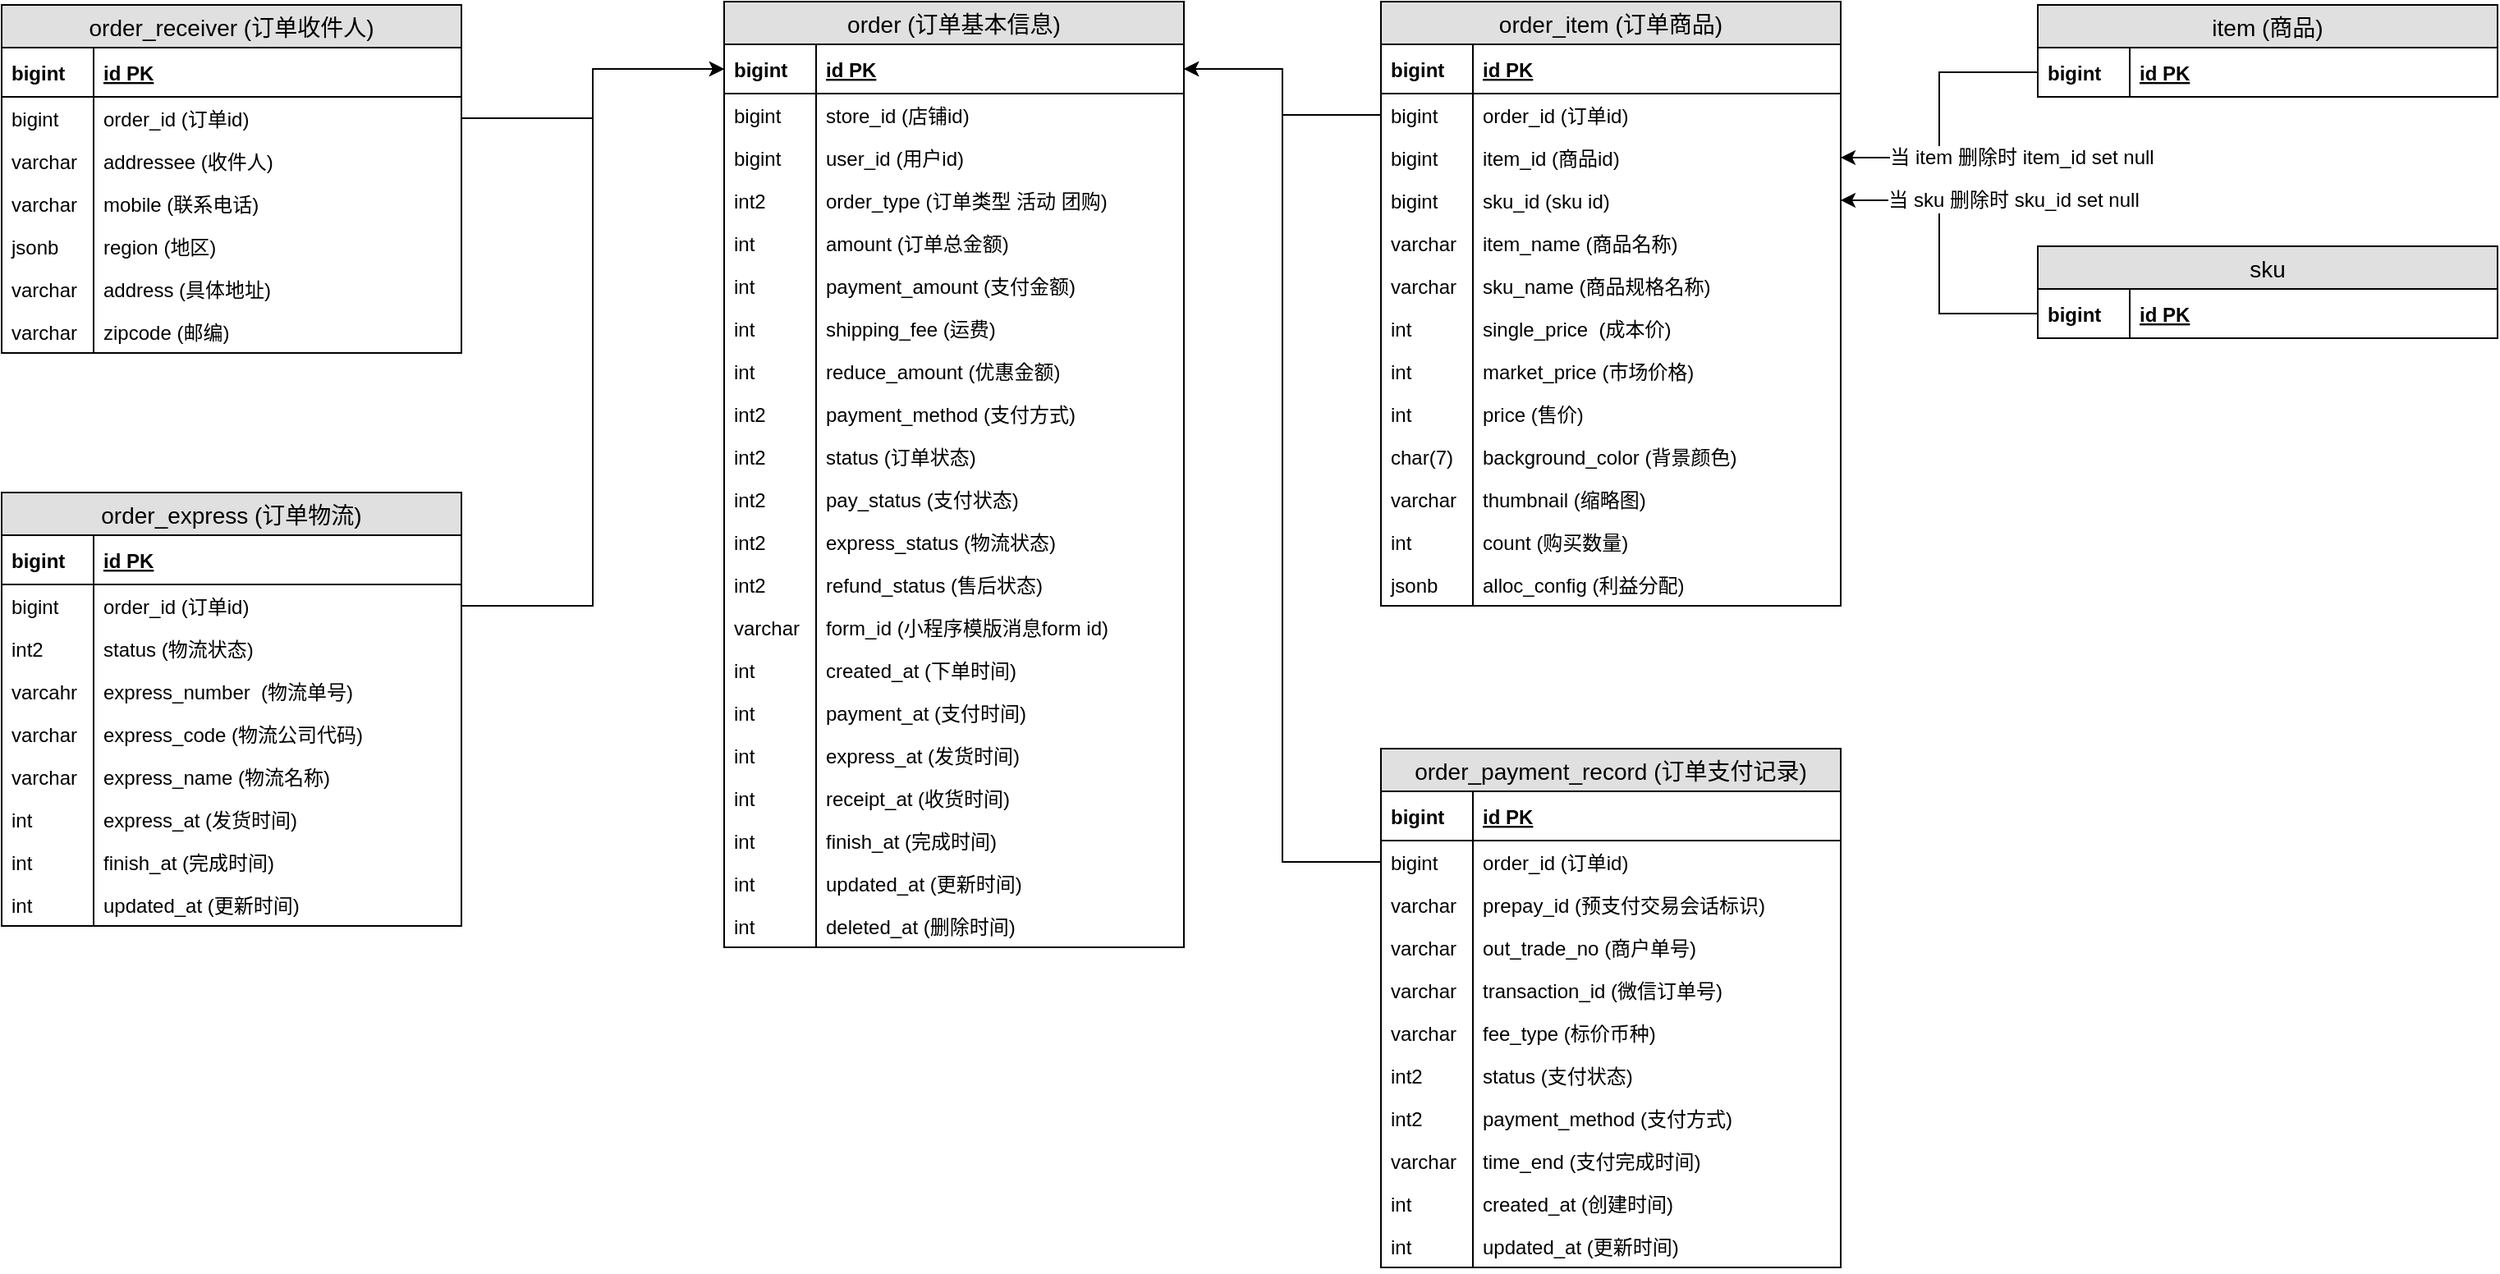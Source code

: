 <mxfile version="10.9.0" type="github"><diagram id="6Z4-kFz3CPuQrP3h0tBV" name="第 1 页"><mxGraphModel dx="2225" dy="747" grid="1" gridSize="10" guides="1" tooltips="1" connect="1" arrows="1" fold="1" page="1" pageScale="1" pageWidth="827" pageHeight="1169" math="0" shadow="0"><root><mxCell id="0"/><mxCell id="1" parent="0"/><mxCell id="w6Spw0afI-KrYOKZwxsW-1" value="order (订单基本信息)" style="swimlane;fontStyle=0;childLayout=stackLayout;horizontal=1;startSize=26;fillColor=#e0e0e0;horizontalStack=0;resizeParent=1;resizeParentMax=0;resizeLast=0;collapsible=1;marginBottom=0;swimlaneFillColor=#ffffff;align=center;fontSize=14;" vertex="1" parent="1"><mxGeometry x="280" y="80" width="280" height="576" as="geometry"/></mxCell><mxCell id="w6Spw0afI-KrYOKZwxsW-2" value="id PK" style="shape=partialRectangle;top=0;left=0;right=0;bottom=1;align=left;verticalAlign=middle;fillColor=none;spacingLeft=60;spacingRight=4;overflow=hidden;rotatable=0;points=[[0,0.5],[1,0.5]];portConstraint=eastwest;dropTarget=0;fontStyle=5;fontSize=12;" vertex="1" parent="w6Spw0afI-KrYOKZwxsW-1"><mxGeometry y="26" width="280" height="30" as="geometry"/></mxCell><mxCell id="w6Spw0afI-KrYOKZwxsW-3" value="bigint" style="shape=partialRectangle;fontStyle=1;top=0;left=0;bottom=0;fillColor=none;align=left;verticalAlign=middle;spacingLeft=4;spacingRight=4;overflow=hidden;rotatable=0;points=[];portConstraint=eastwest;part=1;fontSize=12;" vertex="1" connectable="0" parent="w6Spw0afI-KrYOKZwxsW-2"><mxGeometry width="56" height="30" as="geometry"/></mxCell><mxCell id="w6Spw0afI-KrYOKZwxsW-4" value="store_id (店铺id)" style="shape=partialRectangle;top=0;left=0;right=0;bottom=0;align=left;verticalAlign=top;fillColor=none;spacingLeft=60;spacingRight=4;overflow=hidden;rotatable=0;points=[[0,0.5],[1,0.5]];portConstraint=eastwest;dropTarget=0;fontSize=12;" vertex="1" parent="w6Spw0afI-KrYOKZwxsW-1"><mxGeometry y="56" width="280" height="26" as="geometry"/></mxCell><mxCell id="w6Spw0afI-KrYOKZwxsW-5" value="bigint" style="shape=partialRectangle;top=0;left=0;bottom=0;fillColor=none;align=left;verticalAlign=top;spacingLeft=4;spacingRight=4;overflow=hidden;rotatable=0;points=[];portConstraint=eastwest;part=1;fontSize=12;" vertex="1" connectable="0" parent="w6Spw0afI-KrYOKZwxsW-4"><mxGeometry width="56" height="26" as="geometry"/></mxCell><mxCell id="w6Spw0afI-KrYOKZwxsW-32" value="user_id (用户id)" style="shape=partialRectangle;top=0;left=0;right=0;bottom=0;align=left;verticalAlign=top;fillColor=none;spacingLeft=60;spacingRight=4;overflow=hidden;rotatable=0;points=[[0,0.5],[1,0.5]];portConstraint=eastwest;dropTarget=0;fontSize=12;" vertex="1" parent="w6Spw0afI-KrYOKZwxsW-1"><mxGeometry y="82" width="280" height="26" as="geometry"/></mxCell><mxCell id="w6Spw0afI-KrYOKZwxsW-33" value="bigint" style="shape=partialRectangle;top=0;left=0;bottom=0;fillColor=none;align=left;verticalAlign=top;spacingLeft=4;spacingRight=4;overflow=hidden;rotatable=0;points=[];portConstraint=eastwest;part=1;fontSize=12;" vertex="1" connectable="0" parent="w6Spw0afI-KrYOKZwxsW-32"><mxGeometry width="56" height="26" as="geometry"/></mxCell><mxCell id="w6Spw0afI-KrYOKZwxsW-68" value="order_type (订单类型 活动 团购)" style="shape=partialRectangle;top=0;left=0;right=0;bottom=0;align=left;verticalAlign=top;fillColor=none;spacingLeft=60;spacingRight=4;overflow=hidden;rotatable=0;points=[[0,0.5],[1,0.5]];portConstraint=eastwest;dropTarget=0;fontSize=12;" vertex="1" parent="w6Spw0afI-KrYOKZwxsW-1"><mxGeometry y="108" width="280" height="26" as="geometry"/></mxCell><mxCell id="w6Spw0afI-KrYOKZwxsW-69" value="int2" style="shape=partialRectangle;top=0;left=0;bottom=0;fillColor=none;align=left;verticalAlign=top;spacingLeft=4;spacingRight=4;overflow=hidden;rotatable=0;points=[];portConstraint=eastwest;part=1;fontSize=12;" vertex="1" connectable="0" parent="w6Spw0afI-KrYOKZwxsW-68"><mxGeometry width="56" height="26" as="geometry"/></mxCell><mxCell id="w6Spw0afI-KrYOKZwxsW-20" value="amount (订单总金额)" style="shape=partialRectangle;top=0;left=0;right=0;bottom=0;align=left;verticalAlign=top;fillColor=none;spacingLeft=60;spacingRight=4;overflow=hidden;rotatable=0;points=[[0,0.5],[1,0.5]];portConstraint=eastwest;dropTarget=0;fontSize=12;" vertex="1" parent="w6Spw0afI-KrYOKZwxsW-1"><mxGeometry y="134" width="280" height="26" as="geometry"/></mxCell><mxCell id="w6Spw0afI-KrYOKZwxsW-21" value="int" style="shape=partialRectangle;top=0;left=0;bottom=0;fillColor=none;align=left;verticalAlign=top;spacingLeft=4;spacingRight=4;overflow=hidden;rotatable=0;points=[];portConstraint=eastwest;part=1;fontSize=12;" vertex="1" connectable="0" parent="w6Spw0afI-KrYOKZwxsW-20"><mxGeometry width="56" height="26" as="geometry"/></mxCell><mxCell id="w6Spw0afI-KrYOKZwxsW-36" value="payment_amount (支付金额)" style="shape=partialRectangle;top=0;left=0;right=0;bottom=0;align=left;verticalAlign=top;fillColor=none;spacingLeft=60;spacingRight=4;overflow=hidden;rotatable=0;points=[[0,0.5],[1,0.5]];portConstraint=eastwest;dropTarget=0;fontSize=12;" vertex="1" parent="w6Spw0afI-KrYOKZwxsW-1"><mxGeometry y="160" width="280" height="26" as="geometry"/></mxCell><mxCell id="w6Spw0afI-KrYOKZwxsW-37" value="int" style="shape=partialRectangle;top=0;left=0;bottom=0;fillColor=none;align=left;verticalAlign=top;spacingLeft=4;spacingRight=4;overflow=hidden;rotatable=0;points=[];portConstraint=eastwest;part=1;fontSize=12;" vertex="1" connectable="0" parent="w6Spw0afI-KrYOKZwxsW-36"><mxGeometry width="56" height="26" as="geometry"/></mxCell><mxCell id="w6Spw0afI-KrYOKZwxsW-38" value="shipping_fee (运费)" style="shape=partialRectangle;top=0;left=0;right=0;bottom=0;align=left;verticalAlign=top;fillColor=none;spacingLeft=60;spacingRight=4;overflow=hidden;rotatable=0;points=[[0,0.5],[1,0.5]];portConstraint=eastwest;dropTarget=0;fontSize=12;" vertex="1" parent="w6Spw0afI-KrYOKZwxsW-1"><mxGeometry y="186" width="280" height="26" as="geometry"/></mxCell><mxCell id="w6Spw0afI-KrYOKZwxsW-39" value="int" style="shape=partialRectangle;top=0;left=0;bottom=0;fillColor=none;align=left;verticalAlign=top;spacingLeft=4;spacingRight=4;overflow=hidden;rotatable=0;points=[];portConstraint=eastwest;part=1;fontSize=12;" vertex="1" connectable="0" parent="w6Spw0afI-KrYOKZwxsW-38"><mxGeometry width="56" height="26" as="geometry"/></mxCell><mxCell id="w6Spw0afI-KrYOKZwxsW-40" value="reduce_amount (优惠金额)" style="shape=partialRectangle;top=0;left=0;right=0;bottom=0;align=left;verticalAlign=top;fillColor=none;spacingLeft=60;spacingRight=4;overflow=hidden;rotatable=0;points=[[0,0.5],[1,0.5]];portConstraint=eastwest;dropTarget=0;fontSize=12;" vertex="1" parent="w6Spw0afI-KrYOKZwxsW-1"><mxGeometry y="212" width="280" height="26" as="geometry"/></mxCell><mxCell id="w6Spw0afI-KrYOKZwxsW-41" value="int" style="shape=partialRectangle;top=0;left=0;bottom=0;fillColor=none;align=left;verticalAlign=top;spacingLeft=4;spacingRight=4;overflow=hidden;rotatable=0;points=[];portConstraint=eastwest;part=1;fontSize=12;" vertex="1" connectable="0" parent="w6Spw0afI-KrYOKZwxsW-40"><mxGeometry width="56" height="26" as="geometry"/></mxCell><mxCell id="w6Spw0afI-KrYOKZwxsW-14" value="payment_method (支付方式)" style="shape=partialRectangle;top=0;left=0;right=0;bottom=0;align=left;verticalAlign=top;fillColor=none;spacingLeft=60;spacingRight=4;overflow=hidden;rotatable=0;points=[[0,0.5],[1,0.5]];portConstraint=eastwest;dropTarget=0;fontSize=12;" vertex="1" parent="w6Spw0afI-KrYOKZwxsW-1"><mxGeometry y="238" width="280" height="26" as="geometry"/></mxCell><mxCell id="w6Spw0afI-KrYOKZwxsW-15" value="int2" style="shape=partialRectangle;top=0;left=0;bottom=0;fillColor=none;align=left;verticalAlign=top;spacingLeft=4;spacingRight=4;overflow=hidden;rotatable=0;points=[];portConstraint=eastwest;part=1;fontSize=12;" vertex="1" connectable="0" parent="w6Spw0afI-KrYOKZwxsW-14"><mxGeometry width="56" height="26" as="geometry"/></mxCell><mxCell id="w6Spw0afI-KrYOKZwxsW-34" value="status (订单状态)" style="shape=partialRectangle;top=0;left=0;right=0;bottom=0;align=left;verticalAlign=top;fillColor=none;spacingLeft=60;spacingRight=4;overflow=hidden;rotatable=0;points=[[0,0.5],[1,0.5]];portConstraint=eastwest;dropTarget=0;fontSize=12;" vertex="1" parent="w6Spw0afI-KrYOKZwxsW-1"><mxGeometry y="264" width="280" height="26" as="geometry"/></mxCell><mxCell id="w6Spw0afI-KrYOKZwxsW-35" value="int2" style="shape=partialRectangle;top=0;left=0;bottom=0;fillColor=none;align=left;verticalAlign=top;spacingLeft=4;spacingRight=4;overflow=hidden;rotatable=0;points=[];portConstraint=eastwest;part=1;fontSize=12;" vertex="1" connectable="0" parent="w6Spw0afI-KrYOKZwxsW-34"><mxGeometry width="56" height="26" as="geometry"/></mxCell><mxCell id="w6Spw0afI-KrYOKZwxsW-16" value="pay_status (支付状态)" style="shape=partialRectangle;top=0;left=0;right=0;bottom=0;align=left;verticalAlign=top;fillColor=none;spacingLeft=60;spacingRight=4;overflow=hidden;rotatable=0;points=[[0,0.5],[1,0.5]];portConstraint=eastwest;dropTarget=0;fontSize=12;" vertex="1" parent="w6Spw0afI-KrYOKZwxsW-1"><mxGeometry y="290" width="280" height="26" as="geometry"/></mxCell><mxCell id="w6Spw0afI-KrYOKZwxsW-17" value="int2" style="shape=partialRectangle;top=0;left=0;bottom=0;fillColor=none;align=left;verticalAlign=top;spacingLeft=4;spacingRight=4;overflow=hidden;rotatable=0;points=[];portConstraint=eastwest;part=1;fontSize=12;" vertex="1" connectable="0" parent="w6Spw0afI-KrYOKZwxsW-16"><mxGeometry width="56" height="26" as="geometry"/></mxCell><mxCell id="w6Spw0afI-KrYOKZwxsW-18" value="express_status (物流状态)" style="shape=partialRectangle;top=0;left=0;right=0;bottom=0;align=left;verticalAlign=top;fillColor=none;spacingLeft=60;spacingRight=4;overflow=hidden;rotatable=0;points=[[0,0.5],[1,0.5]];portConstraint=eastwest;dropTarget=0;fontSize=12;" vertex="1" parent="w6Spw0afI-KrYOKZwxsW-1"><mxGeometry y="316" width="280" height="26" as="geometry"/></mxCell><mxCell id="w6Spw0afI-KrYOKZwxsW-19" value="int2" style="shape=partialRectangle;top=0;left=0;bottom=0;fillColor=none;align=left;verticalAlign=top;spacingLeft=4;spacingRight=4;overflow=hidden;rotatable=0;points=[];portConstraint=eastwest;part=1;fontSize=12;" vertex="1" connectable="0" parent="w6Spw0afI-KrYOKZwxsW-18"><mxGeometry width="56" height="26" as="geometry"/></mxCell><mxCell id="w6Spw0afI-KrYOKZwxsW-30" value="refund_status (售后状态)" style="shape=partialRectangle;top=0;left=0;right=0;bottom=0;align=left;verticalAlign=top;fillColor=none;spacingLeft=60;spacingRight=4;overflow=hidden;rotatable=0;points=[[0,0.5],[1,0.5]];portConstraint=eastwest;dropTarget=0;fontSize=12;" vertex="1" parent="w6Spw0afI-KrYOKZwxsW-1"><mxGeometry y="342" width="280" height="26" as="geometry"/></mxCell><mxCell id="w6Spw0afI-KrYOKZwxsW-31" value="int2" style="shape=partialRectangle;top=0;left=0;bottom=0;fillColor=none;align=left;verticalAlign=top;spacingLeft=4;spacingRight=4;overflow=hidden;rotatable=0;points=[];portConstraint=eastwest;part=1;fontSize=12;" vertex="1" connectable="0" parent="w6Spw0afI-KrYOKZwxsW-30"><mxGeometry width="56" height="26" as="geometry"/></mxCell><mxCell id="w6Spw0afI-KrYOKZwxsW-79" value="form_id (小程序模版消息form id)" style="shape=partialRectangle;top=0;left=0;right=0;bottom=0;align=left;verticalAlign=top;fillColor=none;spacingLeft=60;spacingRight=4;overflow=hidden;rotatable=0;points=[[0,0.5],[1,0.5]];portConstraint=eastwest;dropTarget=0;fontSize=12;" vertex="1" parent="w6Spw0afI-KrYOKZwxsW-1"><mxGeometry y="368" width="280" height="26" as="geometry"/></mxCell><mxCell id="w6Spw0afI-KrYOKZwxsW-80" value="varchar" style="shape=partialRectangle;top=0;left=0;bottom=0;fillColor=none;align=left;verticalAlign=top;spacingLeft=4;spacingRight=4;overflow=hidden;rotatable=0;points=[];portConstraint=eastwest;part=1;fontSize=12;" vertex="1" connectable="0" parent="w6Spw0afI-KrYOKZwxsW-79"><mxGeometry width="56" height="26" as="geometry"/></mxCell><mxCell id="w6Spw0afI-KrYOKZwxsW-8" value="created_at (下单时间)" style="shape=partialRectangle;top=0;left=0;right=0;bottom=0;align=left;verticalAlign=top;fillColor=none;spacingLeft=60;spacingRight=4;overflow=hidden;rotatable=0;points=[[0,0.5],[1,0.5]];portConstraint=eastwest;dropTarget=0;fontSize=12;" vertex="1" parent="w6Spw0afI-KrYOKZwxsW-1"><mxGeometry y="394" width="280" height="26" as="geometry"/></mxCell><mxCell id="w6Spw0afI-KrYOKZwxsW-9" value="int" style="shape=partialRectangle;top=0;left=0;bottom=0;fillColor=none;align=left;verticalAlign=top;spacingLeft=4;spacingRight=4;overflow=hidden;rotatable=0;points=[];portConstraint=eastwest;part=1;fontSize=12;" vertex="1" connectable="0" parent="w6Spw0afI-KrYOKZwxsW-8"><mxGeometry width="56" height="26" as="geometry"/></mxCell><mxCell id="w6Spw0afI-KrYOKZwxsW-22" value="payment_at (支付时间)" style="shape=partialRectangle;top=0;left=0;right=0;bottom=0;align=left;verticalAlign=top;fillColor=none;spacingLeft=60;spacingRight=4;overflow=hidden;rotatable=0;points=[[0,0.5],[1,0.5]];portConstraint=eastwest;dropTarget=0;fontSize=12;" vertex="1" parent="w6Spw0afI-KrYOKZwxsW-1"><mxGeometry y="420" width="280" height="26" as="geometry"/></mxCell><mxCell id="w6Spw0afI-KrYOKZwxsW-23" value="int" style="shape=partialRectangle;top=0;left=0;bottom=0;fillColor=none;align=left;verticalAlign=top;spacingLeft=4;spacingRight=4;overflow=hidden;rotatable=0;points=[];portConstraint=eastwest;part=1;fontSize=12;" vertex="1" connectable="0" parent="w6Spw0afI-KrYOKZwxsW-22"><mxGeometry width="56" height="26" as="geometry"/></mxCell><mxCell id="w6Spw0afI-KrYOKZwxsW-24" value="express_at (发货时间)" style="shape=partialRectangle;top=0;left=0;right=0;bottom=0;align=left;verticalAlign=top;fillColor=none;spacingLeft=60;spacingRight=4;overflow=hidden;rotatable=0;points=[[0,0.5],[1,0.5]];portConstraint=eastwest;dropTarget=0;fontSize=12;" vertex="1" parent="w6Spw0afI-KrYOKZwxsW-1"><mxGeometry y="446" width="280" height="26" as="geometry"/></mxCell><mxCell id="w6Spw0afI-KrYOKZwxsW-25" value="int" style="shape=partialRectangle;top=0;left=0;bottom=0;fillColor=none;align=left;verticalAlign=top;spacingLeft=4;spacingRight=4;overflow=hidden;rotatable=0;points=[];portConstraint=eastwest;part=1;fontSize=12;" vertex="1" connectable="0" parent="w6Spw0afI-KrYOKZwxsW-24"><mxGeometry width="56" height="26" as="geometry"/></mxCell><mxCell id="w6Spw0afI-KrYOKZwxsW-28" value="receipt_at (收货时间)" style="shape=partialRectangle;top=0;left=0;right=0;bottom=0;align=left;verticalAlign=top;fillColor=none;spacingLeft=60;spacingRight=4;overflow=hidden;rotatable=0;points=[[0,0.5],[1,0.5]];portConstraint=eastwest;dropTarget=0;fontSize=12;" vertex="1" parent="w6Spw0afI-KrYOKZwxsW-1"><mxGeometry y="472" width="280" height="26" as="geometry"/></mxCell><mxCell id="w6Spw0afI-KrYOKZwxsW-29" value="int" style="shape=partialRectangle;top=0;left=0;bottom=0;fillColor=none;align=left;verticalAlign=top;spacingLeft=4;spacingRight=4;overflow=hidden;rotatable=0;points=[];portConstraint=eastwest;part=1;fontSize=12;" vertex="1" connectable="0" parent="w6Spw0afI-KrYOKZwxsW-28"><mxGeometry width="56" height="26" as="geometry"/></mxCell><mxCell id="w6Spw0afI-KrYOKZwxsW-26" value="finish_at (完成时间)" style="shape=partialRectangle;top=0;left=0;right=0;bottom=0;align=left;verticalAlign=top;fillColor=none;spacingLeft=60;spacingRight=4;overflow=hidden;rotatable=0;points=[[0,0.5],[1,0.5]];portConstraint=eastwest;dropTarget=0;fontSize=12;" vertex="1" parent="w6Spw0afI-KrYOKZwxsW-1"><mxGeometry y="498" width="280" height="26" as="geometry"/></mxCell><mxCell id="w6Spw0afI-KrYOKZwxsW-27" value="int" style="shape=partialRectangle;top=0;left=0;bottom=0;fillColor=none;align=left;verticalAlign=top;spacingLeft=4;spacingRight=4;overflow=hidden;rotatable=0;points=[];portConstraint=eastwest;part=1;fontSize=12;" vertex="1" connectable="0" parent="w6Spw0afI-KrYOKZwxsW-26"><mxGeometry width="56" height="26" as="geometry"/></mxCell><mxCell id="w6Spw0afI-KrYOKZwxsW-10" value="updated_at (更新时间)" style="shape=partialRectangle;top=0;left=0;right=0;bottom=0;align=left;verticalAlign=top;fillColor=none;spacingLeft=60;spacingRight=4;overflow=hidden;rotatable=0;points=[[0,0.5],[1,0.5]];portConstraint=eastwest;dropTarget=0;fontSize=12;" vertex="1" parent="w6Spw0afI-KrYOKZwxsW-1"><mxGeometry y="524" width="280" height="26" as="geometry"/></mxCell><mxCell id="w6Spw0afI-KrYOKZwxsW-11" value="int" style="shape=partialRectangle;top=0;left=0;bottom=0;fillColor=none;align=left;verticalAlign=top;spacingLeft=4;spacingRight=4;overflow=hidden;rotatable=0;points=[];portConstraint=eastwest;part=1;fontSize=12;" vertex="1" connectable="0" parent="w6Spw0afI-KrYOKZwxsW-10"><mxGeometry width="56" height="26" as="geometry"/></mxCell><mxCell id="w6Spw0afI-KrYOKZwxsW-12" value="deleted_at (删除时间)" style="shape=partialRectangle;top=0;left=0;right=0;bottom=0;align=left;verticalAlign=top;fillColor=none;spacingLeft=60;spacingRight=4;overflow=hidden;rotatable=0;points=[[0,0.5],[1,0.5]];portConstraint=eastwest;dropTarget=0;fontSize=12;" vertex="1" parent="w6Spw0afI-KrYOKZwxsW-1"><mxGeometry y="550" width="280" height="26" as="geometry"/></mxCell><mxCell id="w6Spw0afI-KrYOKZwxsW-13" value="int" style="shape=partialRectangle;top=0;left=0;bottom=0;fillColor=none;align=left;verticalAlign=top;spacingLeft=4;spacingRight=4;overflow=hidden;rotatable=0;points=[];portConstraint=eastwest;part=1;fontSize=12;" vertex="1" connectable="0" parent="w6Spw0afI-KrYOKZwxsW-12"><mxGeometry width="56" height="26" as="geometry"/></mxCell><mxCell id="w6Spw0afI-KrYOKZwxsW-42" value="order_receiver (订单收件人)" style="swimlane;fontStyle=0;childLayout=stackLayout;horizontal=1;startSize=26;fillColor=#e0e0e0;horizontalStack=0;resizeParent=1;resizeParentMax=0;resizeLast=0;collapsible=1;marginBottom=0;swimlaneFillColor=#ffffff;align=center;fontSize=14;" vertex="1" parent="1"><mxGeometry x="-160" y="82" width="280" height="212" as="geometry"/></mxCell><mxCell id="w6Spw0afI-KrYOKZwxsW-43" value="id PK" style="shape=partialRectangle;top=0;left=0;right=0;bottom=1;align=left;verticalAlign=middle;fillColor=none;spacingLeft=60;spacingRight=4;overflow=hidden;rotatable=0;points=[[0,0.5],[1,0.5]];portConstraint=eastwest;dropTarget=0;fontStyle=5;fontSize=12;" vertex="1" parent="w6Spw0afI-KrYOKZwxsW-42"><mxGeometry y="26" width="280" height="30" as="geometry"/></mxCell><mxCell id="w6Spw0afI-KrYOKZwxsW-44" value="bigint" style="shape=partialRectangle;fontStyle=1;top=0;left=0;bottom=0;fillColor=none;align=left;verticalAlign=middle;spacingLeft=4;spacingRight=4;overflow=hidden;rotatable=0;points=[];portConstraint=eastwest;part=1;fontSize=12;" vertex="1" connectable="0" parent="w6Spw0afI-KrYOKZwxsW-43"><mxGeometry width="56" height="30" as="geometry"/></mxCell><mxCell id="w6Spw0afI-KrYOKZwxsW-45" value="order_id (订单id)" style="shape=partialRectangle;top=0;left=0;right=0;bottom=0;align=left;verticalAlign=top;fillColor=none;spacingLeft=60;spacingRight=4;overflow=hidden;rotatable=0;points=[[0,0.5],[1,0.5]];portConstraint=eastwest;dropTarget=0;fontSize=12;" vertex="1" parent="w6Spw0afI-KrYOKZwxsW-42"><mxGeometry y="56" width="280" height="26" as="geometry"/></mxCell><mxCell id="w6Spw0afI-KrYOKZwxsW-46" value="bigint" style="shape=partialRectangle;top=0;left=0;bottom=0;fillColor=none;align=left;verticalAlign=top;spacingLeft=4;spacingRight=4;overflow=hidden;rotatable=0;points=[];portConstraint=eastwest;part=1;fontSize=12;" vertex="1" connectable="0" parent="w6Spw0afI-KrYOKZwxsW-45"><mxGeometry width="56" height="26" as="geometry"/></mxCell><mxCell id="w6Spw0afI-KrYOKZwxsW-47" value="addressee (收件人)" style="shape=partialRectangle;top=0;left=0;right=0;bottom=0;align=left;verticalAlign=top;fillColor=none;spacingLeft=60;spacingRight=4;overflow=hidden;rotatable=0;points=[[0,0.5],[1,0.5]];portConstraint=eastwest;dropTarget=0;fontSize=12;" vertex="1" parent="w6Spw0afI-KrYOKZwxsW-42"><mxGeometry y="82" width="280" height="26" as="geometry"/></mxCell><mxCell id="w6Spw0afI-KrYOKZwxsW-48" value="varchar" style="shape=partialRectangle;top=0;left=0;bottom=0;fillColor=none;align=left;verticalAlign=top;spacingLeft=4;spacingRight=4;overflow=hidden;rotatable=0;points=[];portConstraint=eastwest;part=1;fontSize=12;" vertex="1" connectable="0" parent="w6Spw0afI-KrYOKZwxsW-47"><mxGeometry width="56" height="26" as="geometry"/></mxCell><mxCell id="w6Spw0afI-KrYOKZwxsW-71" value="mobile (联系电话)" style="shape=partialRectangle;top=0;left=0;right=0;bottom=0;align=left;verticalAlign=top;fillColor=none;spacingLeft=60;spacingRight=4;overflow=hidden;rotatable=0;points=[[0,0.5],[1,0.5]];portConstraint=eastwest;dropTarget=0;fontSize=12;" vertex="1" parent="w6Spw0afI-KrYOKZwxsW-42"><mxGeometry y="108" width="280" height="26" as="geometry"/></mxCell><mxCell id="w6Spw0afI-KrYOKZwxsW-72" value="varchar" style="shape=partialRectangle;top=0;left=0;bottom=0;fillColor=none;align=left;verticalAlign=top;spacingLeft=4;spacingRight=4;overflow=hidden;rotatable=0;points=[];portConstraint=eastwest;part=1;fontSize=12;" vertex="1" connectable="0" parent="w6Spw0afI-KrYOKZwxsW-71"><mxGeometry width="56" height="26" as="geometry"/></mxCell><mxCell id="w6Spw0afI-KrYOKZwxsW-73" value="region (地区)" style="shape=partialRectangle;top=0;left=0;right=0;bottom=0;align=left;verticalAlign=top;fillColor=none;spacingLeft=60;spacingRight=4;overflow=hidden;rotatable=0;points=[[0,0.5],[1,0.5]];portConstraint=eastwest;dropTarget=0;fontSize=12;" vertex="1" parent="w6Spw0afI-KrYOKZwxsW-42"><mxGeometry y="134" width="280" height="26" as="geometry"/></mxCell><mxCell id="w6Spw0afI-KrYOKZwxsW-74" value="jsonb" style="shape=partialRectangle;top=0;left=0;bottom=0;fillColor=none;align=left;verticalAlign=top;spacingLeft=4;spacingRight=4;overflow=hidden;rotatable=0;points=[];portConstraint=eastwest;part=1;fontSize=12;" vertex="1" connectable="0" parent="w6Spw0afI-KrYOKZwxsW-73"><mxGeometry width="56" height="26" as="geometry"/></mxCell><mxCell id="w6Spw0afI-KrYOKZwxsW-75" value="address (具体地址)" style="shape=partialRectangle;top=0;left=0;right=0;bottom=0;align=left;verticalAlign=top;fillColor=none;spacingLeft=60;spacingRight=4;overflow=hidden;rotatable=0;points=[[0,0.5],[1,0.5]];portConstraint=eastwest;dropTarget=0;fontSize=12;" vertex="1" parent="w6Spw0afI-KrYOKZwxsW-42"><mxGeometry y="160" width="280" height="26" as="geometry"/></mxCell><mxCell id="w6Spw0afI-KrYOKZwxsW-76" value="varchar" style="shape=partialRectangle;top=0;left=0;bottom=0;fillColor=none;align=left;verticalAlign=top;spacingLeft=4;spacingRight=4;overflow=hidden;rotatable=0;points=[];portConstraint=eastwest;part=1;fontSize=12;" vertex="1" connectable="0" parent="w6Spw0afI-KrYOKZwxsW-75"><mxGeometry width="56" height="26" as="geometry"/></mxCell><mxCell id="w6Spw0afI-KrYOKZwxsW-77" value="zipcode (邮编)" style="shape=partialRectangle;top=0;left=0;right=0;bottom=0;align=left;verticalAlign=top;fillColor=none;spacingLeft=60;spacingRight=4;overflow=hidden;rotatable=0;points=[[0,0.5],[1,0.5]];portConstraint=eastwest;dropTarget=0;fontSize=12;" vertex="1" parent="w6Spw0afI-KrYOKZwxsW-42"><mxGeometry y="186" width="280" height="26" as="geometry"/></mxCell><mxCell id="w6Spw0afI-KrYOKZwxsW-78" value="varchar" style="shape=partialRectangle;top=0;left=0;bottom=0;fillColor=none;align=left;verticalAlign=top;spacingLeft=4;spacingRight=4;overflow=hidden;rotatable=0;points=[];portConstraint=eastwest;part=1;fontSize=12;" vertex="1" connectable="0" parent="w6Spw0afI-KrYOKZwxsW-77"><mxGeometry width="56" height="26" as="geometry"/></mxCell><mxCell id="w6Spw0afI-KrYOKZwxsW-55" value="order_item (订单商品)" style="swimlane;fontStyle=0;childLayout=stackLayout;horizontal=1;startSize=26;fillColor=#e0e0e0;horizontalStack=0;resizeParent=1;resizeParentMax=0;resizeLast=0;collapsible=1;marginBottom=0;swimlaneFillColor=#ffffff;align=center;fontSize=14;" vertex="1" parent="1"><mxGeometry x="680" y="80" width="280" height="368" as="geometry"/></mxCell><mxCell id="w6Spw0afI-KrYOKZwxsW-56" value="id PK" style="shape=partialRectangle;top=0;left=0;right=0;bottom=1;align=left;verticalAlign=middle;fillColor=none;spacingLeft=60;spacingRight=4;overflow=hidden;rotatable=0;points=[[0,0.5],[1,0.5]];portConstraint=eastwest;dropTarget=0;fontStyle=5;fontSize=12;" vertex="1" parent="w6Spw0afI-KrYOKZwxsW-55"><mxGeometry y="26" width="280" height="30" as="geometry"/></mxCell><mxCell id="w6Spw0afI-KrYOKZwxsW-57" value="bigint" style="shape=partialRectangle;fontStyle=1;top=0;left=0;bottom=0;fillColor=none;align=left;verticalAlign=middle;spacingLeft=4;spacingRight=4;overflow=hidden;rotatable=0;points=[];portConstraint=eastwest;part=1;fontSize=12;" vertex="1" connectable="0" parent="w6Spw0afI-KrYOKZwxsW-56"><mxGeometry width="56" height="30" as="geometry"/></mxCell><mxCell id="w6Spw0afI-KrYOKZwxsW-93" value="order_id (订单id)" style="shape=partialRectangle;top=0;left=0;right=0;bottom=0;align=left;verticalAlign=top;fillColor=none;spacingLeft=60;spacingRight=4;overflow=hidden;rotatable=0;points=[[0,0.5],[1,0.5]];portConstraint=eastwest;dropTarget=0;fontSize=12;" vertex="1" parent="w6Spw0afI-KrYOKZwxsW-55"><mxGeometry y="56" width="280" height="26" as="geometry"/></mxCell><mxCell id="w6Spw0afI-KrYOKZwxsW-94" value="bigint" style="shape=partialRectangle;top=0;left=0;bottom=0;fillColor=none;align=left;verticalAlign=top;spacingLeft=4;spacingRight=4;overflow=hidden;rotatable=0;points=[];portConstraint=eastwest;part=1;fontSize=12;" vertex="1" connectable="0" parent="w6Spw0afI-KrYOKZwxsW-93"><mxGeometry width="56" height="26" as="geometry"/></mxCell><mxCell id="w6Spw0afI-KrYOKZwxsW-58" value="item_id (商品id)" style="shape=partialRectangle;top=0;left=0;right=0;bottom=0;align=left;verticalAlign=top;fillColor=none;spacingLeft=60;spacingRight=4;overflow=hidden;rotatable=0;points=[[0,0.5],[1,0.5]];portConstraint=eastwest;dropTarget=0;fontSize=12;" vertex="1" parent="w6Spw0afI-KrYOKZwxsW-55"><mxGeometry y="82" width="280" height="26" as="geometry"/></mxCell><mxCell id="w6Spw0afI-KrYOKZwxsW-59" value="bigint" style="shape=partialRectangle;top=0;left=0;bottom=0;fillColor=none;align=left;verticalAlign=top;spacingLeft=4;spacingRight=4;overflow=hidden;rotatable=0;points=[];portConstraint=eastwest;part=1;fontSize=12;" vertex="1" connectable="0" parent="w6Spw0afI-KrYOKZwxsW-58"><mxGeometry width="56" height="26" as="geometry"/></mxCell><mxCell id="w6Spw0afI-KrYOKZwxsW-96" value="sku_id (sku id)" style="shape=partialRectangle;top=0;left=0;right=0;bottom=0;align=left;verticalAlign=top;fillColor=none;spacingLeft=60;spacingRight=4;overflow=hidden;rotatable=0;points=[[0,0.5],[1,0.5]];portConstraint=eastwest;dropTarget=0;fontSize=12;" vertex="1" parent="w6Spw0afI-KrYOKZwxsW-55"><mxGeometry y="108" width="280" height="26" as="geometry"/></mxCell><mxCell id="w6Spw0afI-KrYOKZwxsW-97" value="bigint" style="shape=partialRectangle;top=0;left=0;bottom=0;fillColor=none;align=left;verticalAlign=top;spacingLeft=4;spacingRight=4;overflow=hidden;rotatable=0;points=[];portConstraint=eastwest;part=1;fontSize=12;" vertex="1" connectable="0" parent="w6Spw0afI-KrYOKZwxsW-96"><mxGeometry width="56" height="26" as="geometry"/></mxCell><mxCell id="w6Spw0afI-KrYOKZwxsW-98" value="item_name (商品名称)" style="shape=partialRectangle;top=0;left=0;right=0;bottom=0;align=left;verticalAlign=top;fillColor=none;spacingLeft=60;spacingRight=4;overflow=hidden;rotatable=0;points=[[0,0.5],[1,0.5]];portConstraint=eastwest;dropTarget=0;fontSize=12;" vertex="1" parent="w6Spw0afI-KrYOKZwxsW-55"><mxGeometry y="134" width="280" height="26" as="geometry"/></mxCell><mxCell id="w6Spw0afI-KrYOKZwxsW-99" value="varchar" style="shape=partialRectangle;top=0;left=0;bottom=0;fillColor=none;align=left;verticalAlign=top;spacingLeft=4;spacingRight=4;overflow=hidden;rotatable=0;points=[];portConstraint=eastwest;part=1;fontSize=12;" vertex="1" connectable="0" parent="w6Spw0afI-KrYOKZwxsW-98"><mxGeometry width="56" height="26" as="geometry"/></mxCell><mxCell id="w6Spw0afI-KrYOKZwxsW-100" value="sku_name (商品规格名称)" style="shape=partialRectangle;top=0;left=0;right=0;bottom=0;align=left;verticalAlign=top;fillColor=none;spacingLeft=60;spacingRight=4;overflow=hidden;rotatable=0;points=[[0,0.5],[1,0.5]];portConstraint=eastwest;dropTarget=0;fontSize=12;" vertex="1" parent="w6Spw0afI-KrYOKZwxsW-55"><mxGeometry y="160" width="280" height="26" as="geometry"/></mxCell><mxCell id="w6Spw0afI-KrYOKZwxsW-101" value="varchar" style="shape=partialRectangle;top=0;left=0;bottom=0;fillColor=none;align=left;verticalAlign=top;spacingLeft=4;spacingRight=4;overflow=hidden;rotatable=0;points=[];portConstraint=eastwest;part=1;fontSize=12;" vertex="1" connectable="0" parent="w6Spw0afI-KrYOKZwxsW-100"><mxGeometry width="56" height="26" as="geometry"/></mxCell><mxCell id="w6Spw0afI-KrYOKZwxsW-91" value="single_price  (成本价)" style="shape=partialRectangle;top=0;left=0;right=0;bottom=0;align=left;verticalAlign=top;fillColor=none;spacingLeft=60;spacingRight=4;overflow=hidden;rotatable=0;points=[[0,0.5],[1,0.5]];portConstraint=eastwest;dropTarget=0;fontSize=12;" vertex="1" parent="w6Spw0afI-KrYOKZwxsW-55"><mxGeometry y="186" width="280" height="26" as="geometry"/></mxCell><mxCell id="w6Spw0afI-KrYOKZwxsW-92" value="int" style="shape=partialRectangle;top=0;left=0;bottom=0;fillColor=none;align=left;verticalAlign=top;spacingLeft=4;spacingRight=4;overflow=hidden;rotatable=0;points=[];portConstraint=eastwest;part=1;fontSize=12;" vertex="1" connectable="0" parent="w6Spw0afI-KrYOKZwxsW-91"><mxGeometry width="56" height="26" as="geometry"/></mxCell><mxCell id="w6Spw0afI-KrYOKZwxsW-89" value="market_price (市场价格)" style="shape=partialRectangle;top=0;left=0;right=0;bottom=0;align=left;verticalAlign=top;fillColor=none;spacingLeft=60;spacingRight=4;overflow=hidden;rotatable=0;points=[[0,0.5],[1,0.5]];portConstraint=eastwest;dropTarget=0;fontSize=12;" vertex="1" parent="w6Spw0afI-KrYOKZwxsW-55"><mxGeometry y="212" width="280" height="26" as="geometry"/></mxCell><mxCell id="w6Spw0afI-KrYOKZwxsW-90" value="int" style="shape=partialRectangle;top=0;left=0;bottom=0;fillColor=none;align=left;verticalAlign=top;spacingLeft=4;spacingRight=4;overflow=hidden;rotatable=0;points=[];portConstraint=eastwest;part=1;fontSize=12;" vertex="1" connectable="0" parent="w6Spw0afI-KrYOKZwxsW-89"><mxGeometry width="56" height="26" as="geometry"/></mxCell><mxCell id="w6Spw0afI-KrYOKZwxsW-87" value="price (售价)" style="shape=partialRectangle;top=0;left=0;right=0;bottom=0;align=left;verticalAlign=top;fillColor=none;spacingLeft=60;spacingRight=4;overflow=hidden;rotatable=0;points=[[0,0.5],[1,0.5]];portConstraint=eastwest;dropTarget=0;fontSize=12;" vertex="1" parent="w6Spw0afI-KrYOKZwxsW-55"><mxGeometry y="238" width="280" height="26" as="geometry"/></mxCell><mxCell id="w6Spw0afI-KrYOKZwxsW-88" value="int" style="shape=partialRectangle;top=0;left=0;bottom=0;fillColor=none;align=left;verticalAlign=top;spacingLeft=4;spacingRight=4;overflow=hidden;rotatable=0;points=[];portConstraint=eastwest;part=1;fontSize=12;" vertex="1" connectable="0" parent="w6Spw0afI-KrYOKZwxsW-87"><mxGeometry width="56" height="26" as="geometry"/></mxCell><mxCell id="w6Spw0afI-KrYOKZwxsW-85" value="background_color (背景颜色)" style="shape=partialRectangle;top=0;left=0;right=0;bottom=0;align=left;verticalAlign=top;fillColor=none;spacingLeft=60;spacingRight=4;overflow=hidden;rotatable=0;points=[[0,0.5],[1,0.5]];portConstraint=eastwest;dropTarget=0;fontSize=12;" vertex="1" parent="w6Spw0afI-KrYOKZwxsW-55"><mxGeometry y="264" width="280" height="26" as="geometry"/></mxCell><mxCell id="w6Spw0afI-KrYOKZwxsW-86" value="char(7)" style="shape=partialRectangle;top=0;left=0;bottom=0;fillColor=none;align=left;verticalAlign=top;spacingLeft=4;spacingRight=4;overflow=hidden;rotatable=0;points=[];portConstraint=eastwest;part=1;fontSize=12;" vertex="1" connectable="0" parent="w6Spw0afI-KrYOKZwxsW-85"><mxGeometry width="56" height="26" as="geometry"/></mxCell><mxCell id="w6Spw0afI-KrYOKZwxsW-83" value="thumbnail (缩略图)" style="shape=partialRectangle;top=0;left=0;right=0;bottom=0;align=left;verticalAlign=top;fillColor=none;spacingLeft=60;spacingRight=4;overflow=hidden;rotatable=0;points=[[0,0.5],[1,0.5]];portConstraint=eastwest;dropTarget=0;fontSize=12;" vertex="1" parent="w6Spw0afI-KrYOKZwxsW-55"><mxGeometry y="290" width="280" height="26" as="geometry"/></mxCell><mxCell id="w6Spw0afI-KrYOKZwxsW-84" value="varchar" style="shape=partialRectangle;top=0;left=0;bottom=0;fillColor=none;align=left;verticalAlign=top;spacingLeft=4;spacingRight=4;overflow=hidden;rotatable=0;points=[];portConstraint=eastwest;part=1;fontSize=12;" vertex="1" connectable="0" parent="w6Spw0afI-KrYOKZwxsW-83"><mxGeometry width="56" height="26" as="geometry"/></mxCell><mxCell id="w6Spw0afI-KrYOKZwxsW-102" value="count (购买数量)" style="shape=partialRectangle;top=0;left=0;right=0;bottom=0;align=left;verticalAlign=top;fillColor=none;spacingLeft=60;spacingRight=4;overflow=hidden;rotatable=0;points=[[0,0.5],[1,0.5]];portConstraint=eastwest;dropTarget=0;fontSize=12;" vertex="1" parent="w6Spw0afI-KrYOKZwxsW-55"><mxGeometry y="316" width="280" height="26" as="geometry"/></mxCell><mxCell id="w6Spw0afI-KrYOKZwxsW-103" value="int" style="shape=partialRectangle;top=0;left=0;bottom=0;fillColor=none;align=left;verticalAlign=top;spacingLeft=4;spacingRight=4;overflow=hidden;rotatable=0;points=[];portConstraint=eastwest;part=1;fontSize=12;" vertex="1" connectable="0" parent="w6Spw0afI-KrYOKZwxsW-102"><mxGeometry width="56" height="26" as="geometry"/></mxCell><mxCell id="w6Spw0afI-KrYOKZwxsW-104" value="alloc_config (利益分配)" style="shape=partialRectangle;top=0;left=0;right=0;bottom=0;align=left;verticalAlign=top;fillColor=none;spacingLeft=60;spacingRight=4;overflow=hidden;rotatable=0;points=[[0,0.5],[1,0.5]];portConstraint=eastwest;dropTarget=0;fontSize=12;" vertex="1" parent="w6Spw0afI-KrYOKZwxsW-55"><mxGeometry y="342" width="280" height="26" as="geometry"/></mxCell><mxCell id="w6Spw0afI-KrYOKZwxsW-105" value="jsonb" style="shape=partialRectangle;top=0;left=0;bottom=0;fillColor=none;align=left;verticalAlign=top;spacingLeft=4;spacingRight=4;overflow=hidden;rotatable=0;points=[];portConstraint=eastwest;part=1;fontSize=12;" vertex="1" connectable="0" parent="w6Spw0afI-KrYOKZwxsW-104"><mxGeometry width="56" height="26" as="geometry"/></mxCell><mxCell id="w6Spw0afI-KrYOKZwxsW-70" style="edgeStyle=orthogonalEdgeStyle;rounded=0;orthogonalLoop=1;jettySize=auto;html=1;entryX=0;entryY=0.5;entryDx=0;entryDy=0;" edge="1" parent="1" source="w6Spw0afI-KrYOKZwxsW-45" target="w6Spw0afI-KrYOKZwxsW-2"><mxGeometry relative="1" as="geometry"/></mxCell><mxCell id="w6Spw0afI-KrYOKZwxsW-95" style="edgeStyle=orthogonalEdgeStyle;rounded=0;orthogonalLoop=1;jettySize=auto;html=1;exitX=0;exitY=0.5;exitDx=0;exitDy=0;entryX=1;entryY=0.5;entryDx=0;entryDy=0;" edge="1" parent="1" source="w6Spw0afI-KrYOKZwxsW-93" target="w6Spw0afI-KrYOKZwxsW-2"><mxGeometry relative="1" as="geometry"/></mxCell><mxCell id="w6Spw0afI-KrYOKZwxsW-106" value="item (商品)" style="swimlane;fontStyle=0;childLayout=stackLayout;horizontal=1;startSize=26;fillColor=#e0e0e0;horizontalStack=0;resizeParent=1;resizeParentMax=0;resizeLast=0;collapsible=1;marginBottom=0;swimlaneFillColor=#ffffff;align=center;fontSize=14;" vertex="1" parent="1"><mxGeometry x="1080" y="82" width="280" height="56" as="geometry"/></mxCell><mxCell id="w6Spw0afI-KrYOKZwxsW-107" value="id PK" style="shape=partialRectangle;top=0;left=0;right=0;bottom=1;align=left;verticalAlign=middle;fillColor=none;spacingLeft=60;spacingRight=4;overflow=hidden;rotatable=0;points=[[0,0.5],[1,0.5]];portConstraint=eastwest;dropTarget=0;fontStyle=5;fontSize=12;" vertex="1" parent="w6Spw0afI-KrYOKZwxsW-106"><mxGeometry y="26" width="280" height="30" as="geometry"/></mxCell><mxCell id="w6Spw0afI-KrYOKZwxsW-108" value="bigint" style="shape=partialRectangle;fontStyle=1;top=0;left=0;bottom=0;fillColor=none;align=left;verticalAlign=middle;spacingLeft=4;spacingRight=4;overflow=hidden;rotatable=0;points=[];portConstraint=eastwest;part=1;fontSize=12;" vertex="1" connectable="0" parent="w6Spw0afI-KrYOKZwxsW-107"><mxGeometry width="56" height="30" as="geometry"/></mxCell><mxCell id="w6Spw0afI-KrYOKZwxsW-119" value="sku" style="swimlane;fontStyle=0;childLayout=stackLayout;horizontal=1;startSize=26;fillColor=#e0e0e0;horizontalStack=0;resizeParent=1;resizeParentMax=0;resizeLast=0;collapsible=1;marginBottom=0;swimlaneFillColor=#ffffff;align=center;fontSize=14;" vertex="1" parent="1"><mxGeometry x="1080" y="229" width="280" height="56" as="geometry"/></mxCell><mxCell id="w6Spw0afI-KrYOKZwxsW-120" value="id PK" style="shape=partialRectangle;top=0;left=0;right=0;bottom=1;align=left;verticalAlign=middle;fillColor=none;spacingLeft=60;spacingRight=4;overflow=hidden;rotatable=0;points=[[0,0.5],[1,0.5]];portConstraint=eastwest;dropTarget=0;fontStyle=5;fontSize=12;" vertex="1" parent="w6Spw0afI-KrYOKZwxsW-119"><mxGeometry y="26" width="280" height="30" as="geometry"/></mxCell><mxCell id="w6Spw0afI-KrYOKZwxsW-121" value="bigint" style="shape=partialRectangle;fontStyle=1;top=0;left=0;bottom=0;fillColor=none;align=left;verticalAlign=middle;spacingLeft=4;spacingRight=4;overflow=hidden;rotatable=0;points=[];portConstraint=eastwest;part=1;fontSize=12;" vertex="1" connectable="0" parent="w6Spw0afI-KrYOKZwxsW-120"><mxGeometry width="56" height="30" as="geometry"/></mxCell><mxCell id="w6Spw0afI-KrYOKZwxsW-132" style="edgeStyle=orthogonalEdgeStyle;rounded=0;orthogonalLoop=1;jettySize=auto;html=1;exitX=0;exitY=0.5;exitDx=0;exitDy=0;entryX=1;entryY=0.5;entryDx=0;entryDy=0;" edge="1" parent="1" source="w6Spw0afI-KrYOKZwxsW-120" target="w6Spw0afI-KrYOKZwxsW-96"><mxGeometry relative="1" as="geometry"/></mxCell><mxCell id="w6Spw0afI-KrYOKZwxsW-137" value="当 sku 删除时 sku_id set null" style="text;html=1;resizable=0;points=[];align=center;verticalAlign=middle;labelBackgroundColor=#ffffff;" vertex="1" connectable="0" parent="w6Spw0afI-KrYOKZwxsW-132"><mxGeometry x="0.602" y="1" relative="1" as="geometry"><mxPoint x="67" y="-1" as="offset"/></mxGeometry></mxCell><mxCell id="w6Spw0afI-KrYOKZwxsW-133" style="edgeStyle=orthogonalEdgeStyle;rounded=0;orthogonalLoop=1;jettySize=auto;html=1;exitX=0;exitY=0.5;exitDx=0;exitDy=0;entryX=1;entryY=0.5;entryDx=0;entryDy=0;" edge="1" parent="1" source="w6Spw0afI-KrYOKZwxsW-107" target="w6Spw0afI-KrYOKZwxsW-58"><mxGeometry relative="1" as="geometry"/></mxCell><mxCell id="w6Spw0afI-KrYOKZwxsW-136" value="当 item 删除时 item_id set null" style="text;html=1;resizable=0;points=[];align=center;verticalAlign=middle;labelBackgroundColor=#ffffff;" vertex="1" connectable="0" parent="w6Spw0afI-KrYOKZwxsW-133"><mxGeometry x="0.395" y="1" relative="1" as="geometry"><mxPoint x="58" y="-1" as="offset"/></mxGeometry></mxCell><mxCell id="w6Spw0afI-KrYOKZwxsW-138" value="order_express (订单物流)" style="swimlane;fontStyle=0;childLayout=stackLayout;horizontal=1;startSize=26;fillColor=#e0e0e0;horizontalStack=0;resizeParent=1;resizeParentMax=0;resizeLast=0;collapsible=1;marginBottom=0;swimlaneFillColor=#ffffff;align=center;fontSize=14;" vertex="1" parent="1"><mxGeometry x="-160" y="379" width="280" height="264" as="geometry"/></mxCell><mxCell id="w6Spw0afI-KrYOKZwxsW-139" value="id PK" style="shape=partialRectangle;top=0;left=0;right=0;bottom=1;align=left;verticalAlign=middle;fillColor=none;spacingLeft=60;spacingRight=4;overflow=hidden;rotatable=0;points=[[0,0.5],[1,0.5]];portConstraint=eastwest;dropTarget=0;fontStyle=5;fontSize=12;" vertex="1" parent="w6Spw0afI-KrYOKZwxsW-138"><mxGeometry y="26" width="280" height="30" as="geometry"/></mxCell><mxCell id="w6Spw0afI-KrYOKZwxsW-140" value="bigint" style="shape=partialRectangle;fontStyle=1;top=0;left=0;bottom=0;fillColor=none;align=left;verticalAlign=middle;spacingLeft=4;spacingRight=4;overflow=hidden;rotatable=0;points=[];portConstraint=eastwest;part=1;fontSize=12;" vertex="1" connectable="0" parent="w6Spw0afI-KrYOKZwxsW-139"><mxGeometry width="56" height="30" as="geometry"/></mxCell><mxCell id="w6Spw0afI-KrYOKZwxsW-152" value="order_id (订单id)" style="shape=partialRectangle;top=0;left=0;right=0;bottom=0;align=left;verticalAlign=top;fillColor=none;spacingLeft=60;spacingRight=4;overflow=hidden;rotatable=0;points=[[0,0.5],[1,0.5]];portConstraint=eastwest;dropTarget=0;fontSize=12;" vertex="1" parent="w6Spw0afI-KrYOKZwxsW-138"><mxGeometry y="56" width="280" height="26" as="geometry"/></mxCell><mxCell id="w6Spw0afI-KrYOKZwxsW-153" value="bigint" style="shape=partialRectangle;top=0;left=0;bottom=0;fillColor=none;align=left;verticalAlign=top;spacingLeft=4;spacingRight=4;overflow=hidden;rotatable=0;points=[];portConstraint=eastwest;part=1;fontSize=12;" vertex="1" connectable="0" parent="w6Spw0afI-KrYOKZwxsW-152"><mxGeometry width="56" height="26" as="geometry"/></mxCell><mxCell id="w6Spw0afI-KrYOKZwxsW-166" value="status (物流状态)" style="shape=partialRectangle;top=0;left=0;right=0;bottom=0;align=left;verticalAlign=top;fillColor=none;spacingLeft=60;spacingRight=4;overflow=hidden;rotatable=0;points=[[0,0.5],[1,0.5]];portConstraint=eastwest;dropTarget=0;fontSize=12;" vertex="1" parent="w6Spw0afI-KrYOKZwxsW-138"><mxGeometry y="82" width="280" height="26" as="geometry"/></mxCell><mxCell id="w6Spw0afI-KrYOKZwxsW-167" value="int2" style="shape=partialRectangle;top=0;left=0;bottom=0;fillColor=none;align=left;verticalAlign=top;spacingLeft=4;spacingRight=4;overflow=hidden;rotatable=0;points=[];portConstraint=eastwest;part=1;fontSize=12;" vertex="1" connectable="0" parent="w6Spw0afI-KrYOKZwxsW-166"><mxGeometry width="56" height="26" as="geometry"/></mxCell><mxCell id="w6Spw0afI-KrYOKZwxsW-141" value="express_number  (物流单号)" style="shape=partialRectangle;top=0;left=0;right=0;bottom=0;align=left;verticalAlign=top;fillColor=none;spacingLeft=60;spacingRight=4;overflow=hidden;rotatable=0;points=[[0,0.5],[1,0.5]];portConstraint=eastwest;dropTarget=0;fontSize=12;" vertex="1" parent="w6Spw0afI-KrYOKZwxsW-138"><mxGeometry y="108" width="280" height="26" as="geometry"/></mxCell><mxCell id="w6Spw0afI-KrYOKZwxsW-142" value="varcahr" style="shape=partialRectangle;top=0;left=0;bottom=0;fillColor=none;align=left;verticalAlign=top;spacingLeft=4;spacingRight=4;overflow=hidden;rotatable=0;points=[];portConstraint=eastwest;part=1;fontSize=12;" vertex="1" connectable="0" parent="w6Spw0afI-KrYOKZwxsW-141"><mxGeometry width="56" height="26" as="geometry"/></mxCell><mxCell id="w6Spw0afI-KrYOKZwxsW-154" value="express_code (物流公司代码)" style="shape=partialRectangle;top=0;left=0;right=0;bottom=0;align=left;verticalAlign=top;fillColor=none;spacingLeft=60;spacingRight=4;overflow=hidden;rotatable=0;points=[[0,0.5],[1,0.5]];portConstraint=eastwest;dropTarget=0;fontSize=12;" vertex="1" parent="w6Spw0afI-KrYOKZwxsW-138"><mxGeometry y="134" width="280" height="26" as="geometry"/></mxCell><mxCell id="w6Spw0afI-KrYOKZwxsW-155" value="varchar" style="shape=partialRectangle;top=0;left=0;bottom=0;fillColor=none;align=left;verticalAlign=top;spacingLeft=4;spacingRight=4;overflow=hidden;rotatable=0;points=[];portConstraint=eastwest;part=1;fontSize=12;" vertex="1" connectable="0" parent="w6Spw0afI-KrYOKZwxsW-154"><mxGeometry width="56" height="26" as="geometry"/></mxCell><mxCell id="w6Spw0afI-KrYOKZwxsW-156" value="express_name (物流名称)" style="shape=partialRectangle;top=0;left=0;right=0;bottom=0;align=left;verticalAlign=top;fillColor=none;spacingLeft=60;spacingRight=4;overflow=hidden;rotatable=0;points=[[0,0.5],[1,0.5]];portConstraint=eastwest;dropTarget=0;fontSize=12;" vertex="1" parent="w6Spw0afI-KrYOKZwxsW-138"><mxGeometry y="160" width="280" height="26" as="geometry"/></mxCell><mxCell id="w6Spw0afI-KrYOKZwxsW-157" value="varchar" style="shape=partialRectangle;top=0;left=0;bottom=0;fillColor=none;align=left;verticalAlign=top;spacingLeft=4;spacingRight=4;overflow=hidden;rotatable=0;points=[];portConstraint=eastwest;part=1;fontSize=12;" vertex="1" connectable="0" parent="w6Spw0afI-KrYOKZwxsW-156"><mxGeometry width="56" height="26" as="geometry"/></mxCell><mxCell id="w6Spw0afI-KrYOKZwxsW-160" value="express_at (发货时间)" style="shape=partialRectangle;top=0;left=0;right=0;bottom=0;align=left;verticalAlign=top;fillColor=none;spacingLeft=60;spacingRight=4;overflow=hidden;rotatable=0;points=[[0,0.5],[1,0.5]];portConstraint=eastwest;dropTarget=0;fontSize=12;" vertex="1" parent="w6Spw0afI-KrYOKZwxsW-138"><mxGeometry y="186" width="280" height="26" as="geometry"/></mxCell><mxCell id="w6Spw0afI-KrYOKZwxsW-161" value="int" style="shape=partialRectangle;top=0;left=0;bottom=0;fillColor=none;align=left;verticalAlign=top;spacingLeft=4;spacingRight=4;overflow=hidden;rotatable=0;points=[];portConstraint=eastwest;part=1;fontSize=12;" vertex="1" connectable="0" parent="w6Spw0afI-KrYOKZwxsW-160"><mxGeometry width="56" height="26" as="geometry"/></mxCell><mxCell id="w6Spw0afI-KrYOKZwxsW-162" value="finish_at (完成时间)" style="shape=partialRectangle;top=0;left=0;right=0;bottom=0;align=left;verticalAlign=top;fillColor=none;spacingLeft=60;spacingRight=4;overflow=hidden;rotatable=0;points=[[0,0.5],[1,0.5]];portConstraint=eastwest;dropTarget=0;fontSize=12;" vertex="1" parent="w6Spw0afI-KrYOKZwxsW-138"><mxGeometry y="212" width="280" height="26" as="geometry"/></mxCell><mxCell id="w6Spw0afI-KrYOKZwxsW-163" value="int" style="shape=partialRectangle;top=0;left=0;bottom=0;fillColor=none;align=left;verticalAlign=top;spacingLeft=4;spacingRight=4;overflow=hidden;rotatable=0;points=[];portConstraint=eastwest;part=1;fontSize=12;" vertex="1" connectable="0" parent="w6Spw0afI-KrYOKZwxsW-162"><mxGeometry width="56" height="26" as="geometry"/></mxCell><mxCell id="w6Spw0afI-KrYOKZwxsW-164" value="updated_at (更新时间)" style="shape=partialRectangle;top=0;left=0;right=0;bottom=0;align=left;verticalAlign=top;fillColor=none;spacingLeft=60;spacingRight=4;overflow=hidden;rotatable=0;points=[[0,0.5],[1,0.5]];portConstraint=eastwest;dropTarget=0;fontSize=12;" vertex="1" parent="w6Spw0afI-KrYOKZwxsW-138"><mxGeometry y="238" width="280" height="26" as="geometry"/></mxCell><mxCell id="w6Spw0afI-KrYOKZwxsW-165" value="int" style="shape=partialRectangle;top=0;left=0;bottom=0;fillColor=none;align=left;verticalAlign=top;spacingLeft=4;spacingRight=4;overflow=hidden;rotatable=0;points=[];portConstraint=eastwest;part=1;fontSize=12;" vertex="1" connectable="0" parent="w6Spw0afI-KrYOKZwxsW-164"><mxGeometry width="56" height="26" as="geometry"/></mxCell><mxCell id="w6Spw0afI-KrYOKZwxsW-151" style="edgeStyle=orthogonalEdgeStyle;rounded=0;orthogonalLoop=1;jettySize=auto;html=1;exitX=1;exitY=0.5;exitDx=0;exitDy=0;entryX=0;entryY=0.5;entryDx=0;entryDy=0;" edge="1" parent="1" source="w6Spw0afI-KrYOKZwxsW-152" target="w6Spw0afI-KrYOKZwxsW-2"><mxGeometry relative="1" as="geometry"/></mxCell><mxCell id="w6Spw0afI-KrYOKZwxsW-168" value="order_payment_record (订单支付记录)" style="swimlane;fontStyle=0;childLayout=stackLayout;horizontal=1;startSize=26;fillColor=#e0e0e0;horizontalStack=0;resizeParent=1;resizeParentMax=0;resizeLast=0;collapsible=1;marginBottom=0;swimlaneFillColor=#ffffff;align=center;fontSize=14;" vertex="1" parent="1"><mxGeometry x="680" y="535" width="280" height="316" as="geometry"/></mxCell><mxCell id="w6Spw0afI-KrYOKZwxsW-169" value="id PK" style="shape=partialRectangle;top=0;left=0;right=0;bottom=1;align=left;verticalAlign=middle;fillColor=none;spacingLeft=60;spacingRight=4;overflow=hidden;rotatable=0;points=[[0,0.5],[1,0.5]];portConstraint=eastwest;dropTarget=0;fontStyle=5;fontSize=12;" vertex="1" parent="w6Spw0afI-KrYOKZwxsW-168"><mxGeometry y="26" width="280" height="30" as="geometry"/></mxCell><mxCell id="w6Spw0afI-KrYOKZwxsW-170" value="bigint" style="shape=partialRectangle;fontStyle=1;top=0;left=0;bottom=0;fillColor=none;align=left;verticalAlign=middle;spacingLeft=4;spacingRight=4;overflow=hidden;rotatable=0;points=[];portConstraint=eastwest;part=1;fontSize=12;" vertex="1" connectable="0" parent="w6Spw0afI-KrYOKZwxsW-169"><mxGeometry width="56" height="30" as="geometry"/></mxCell><mxCell id="w6Spw0afI-KrYOKZwxsW-171" value="order_id (订单id)" style="shape=partialRectangle;top=0;left=0;right=0;bottom=0;align=left;verticalAlign=top;fillColor=none;spacingLeft=60;spacingRight=4;overflow=hidden;rotatable=0;points=[[0,0.5],[1,0.5]];portConstraint=eastwest;dropTarget=0;fontSize=12;" vertex="1" parent="w6Spw0afI-KrYOKZwxsW-168"><mxGeometry y="56" width="280" height="26" as="geometry"/></mxCell><mxCell id="w6Spw0afI-KrYOKZwxsW-172" value="bigint" style="shape=partialRectangle;top=0;left=0;bottom=0;fillColor=none;align=left;verticalAlign=top;spacingLeft=4;spacingRight=4;overflow=hidden;rotatable=0;points=[];portConstraint=eastwest;part=1;fontSize=12;" vertex="1" connectable="0" parent="w6Spw0afI-KrYOKZwxsW-171"><mxGeometry width="56" height="26" as="geometry"/></mxCell><mxCell id="w6Spw0afI-KrYOKZwxsW-188" value="prepay_id (预支付交易会话标识)" style="shape=partialRectangle;top=0;left=0;right=0;bottom=0;align=left;verticalAlign=top;fillColor=none;spacingLeft=60;spacingRight=4;overflow=hidden;rotatable=0;points=[[0,0.5],[1,0.5]];portConstraint=eastwest;dropTarget=0;fontSize=12;" vertex="1" parent="w6Spw0afI-KrYOKZwxsW-168"><mxGeometry y="82" width="280" height="26" as="geometry"/></mxCell><mxCell id="w6Spw0afI-KrYOKZwxsW-189" value="varchar" style="shape=partialRectangle;top=0;left=0;bottom=0;fillColor=none;align=left;verticalAlign=top;spacingLeft=4;spacingRight=4;overflow=hidden;rotatable=0;points=[];portConstraint=eastwest;part=1;fontSize=12;" vertex="1" connectable="0" parent="w6Spw0afI-KrYOKZwxsW-188"><mxGeometry width="56" height="26" as="geometry"/></mxCell><mxCell id="w6Spw0afI-KrYOKZwxsW-190" value="out_trade_no (商户单号)" style="shape=partialRectangle;top=0;left=0;right=0;bottom=0;align=left;verticalAlign=top;fillColor=none;spacingLeft=60;spacingRight=4;overflow=hidden;rotatable=0;points=[[0,0.5],[1,0.5]];portConstraint=eastwest;dropTarget=0;fontSize=12;" vertex="1" parent="w6Spw0afI-KrYOKZwxsW-168"><mxGeometry y="108" width="280" height="26" as="geometry"/></mxCell><mxCell id="w6Spw0afI-KrYOKZwxsW-191" value="varchar" style="shape=partialRectangle;top=0;left=0;bottom=0;fillColor=none;align=left;verticalAlign=top;spacingLeft=4;spacingRight=4;overflow=hidden;rotatable=0;points=[];portConstraint=eastwest;part=1;fontSize=12;" vertex="1" connectable="0" parent="w6Spw0afI-KrYOKZwxsW-190"><mxGeometry width="56" height="26" as="geometry"/></mxCell><mxCell id="w6Spw0afI-KrYOKZwxsW-192" value="transaction_id (微信订单号)" style="shape=partialRectangle;top=0;left=0;right=0;bottom=0;align=left;verticalAlign=top;fillColor=none;spacingLeft=60;spacingRight=4;overflow=hidden;rotatable=0;points=[[0,0.5],[1,0.5]];portConstraint=eastwest;dropTarget=0;fontSize=12;" vertex="1" parent="w6Spw0afI-KrYOKZwxsW-168"><mxGeometry y="134" width="280" height="26" as="geometry"/></mxCell><mxCell id="w6Spw0afI-KrYOKZwxsW-193" value="varchar" style="shape=partialRectangle;top=0;left=0;bottom=0;fillColor=none;align=left;verticalAlign=top;spacingLeft=4;spacingRight=4;overflow=hidden;rotatable=0;points=[];portConstraint=eastwest;part=1;fontSize=12;" vertex="1" connectable="0" parent="w6Spw0afI-KrYOKZwxsW-192"><mxGeometry width="56" height="26" as="geometry"/></mxCell><mxCell id="w6Spw0afI-KrYOKZwxsW-194" value="fee_type (标价币种)" style="shape=partialRectangle;top=0;left=0;right=0;bottom=0;align=left;verticalAlign=top;fillColor=none;spacingLeft=60;spacingRight=4;overflow=hidden;rotatable=0;points=[[0,0.5],[1,0.5]];portConstraint=eastwest;dropTarget=0;fontSize=12;" vertex="1" parent="w6Spw0afI-KrYOKZwxsW-168"><mxGeometry y="160" width="280" height="26" as="geometry"/></mxCell><mxCell id="w6Spw0afI-KrYOKZwxsW-195" value="varchar" style="shape=partialRectangle;top=0;left=0;bottom=0;fillColor=none;align=left;verticalAlign=top;spacingLeft=4;spacingRight=4;overflow=hidden;rotatable=0;points=[];portConstraint=eastwest;part=1;fontSize=12;" vertex="1" connectable="0" parent="w6Spw0afI-KrYOKZwxsW-194"><mxGeometry width="56" height="26" as="geometry"/></mxCell><mxCell id="w6Spw0afI-KrYOKZwxsW-186" value="status (支付状态)" style="shape=partialRectangle;top=0;left=0;right=0;bottom=0;align=left;verticalAlign=top;fillColor=none;spacingLeft=60;spacingRight=4;overflow=hidden;rotatable=0;points=[[0,0.5],[1,0.5]];portConstraint=eastwest;dropTarget=0;fontSize=12;" vertex="1" parent="w6Spw0afI-KrYOKZwxsW-168"><mxGeometry y="186" width="280" height="26" as="geometry"/></mxCell><mxCell id="w6Spw0afI-KrYOKZwxsW-187" value="int2" style="shape=partialRectangle;top=0;left=0;bottom=0;fillColor=none;align=left;verticalAlign=top;spacingLeft=4;spacingRight=4;overflow=hidden;rotatable=0;points=[];portConstraint=eastwest;part=1;fontSize=12;" vertex="1" connectable="0" parent="w6Spw0afI-KrYOKZwxsW-186"><mxGeometry width="56" height="26" as="geometry"/></mxCell><mxCell id="w6Spw0afI-KrYOKZwxsW-184" value="payment_method (支付方式)" style="shape=partialRectangle;top=0;left=0;right=0;bottom=0;align=left;verticalAlign=top;fillColor=none;spacingLeft=60;spacingRight=4;overflow=hidden;rotatable=0;points=[[0,0.5],[1,0.5]];portConstraint=eastwest;dropTarget=0;fontSize=12;" vertex="1" parent="w6Spw0afI-KrYOKZwxsW-168"><mxGeometry y="212" width="280" height="26" as="geometry"/></mxCell><mxCell id="w6Spw0afI-KrYOKZwxsW-185" value="int2" style="shape=partialRectangle;top=0;left=0;bottom=0;fillColor=none;align=left;verticalAlign=top;spacingLeft=4;spacingRight=4;overflow=hidden;rotatable=0;points=[];portConstraint=eastwest;part=1;fontSize=12;" vertex="1" connectable="0" parent="w6Spw0afI-KrYOKZwxsW-184"><mxGeometry width="56" height="26" as="geometry"/></mxCell><mxCell id="w6Spw0afI-KrYOKZwxsW-175" value="time_end (支付完成时间)" style="shape=partialRectangle;top=0;left=0;right=0;bottom=0;align=left;verticalAlign=top;fillColor=none;spacingLeft=60;spacingRight=4;overflow=hidden;rotatable=0;points=[[0,0.5],[1,0.5]];portConstraint=eastwest;dropTarget=0;fontSize=12;" vertex="1" parent="w6Spw0afI-KrYOKZwxsW-168"><mxGeometry y="238" width="280" height="26" as="geometry"/></mxCell><mxCell id="w6Spw0afI-KrYOKZwxsW-176" value="varchar" style="shape=partialRectangle;top=0;left=0;bottom=0;fillColor=none;align=left;verticalAlign=top;spacingLeft=4;spacingRight=4;overflow=hidden;rotatable=0;points=[];portConstraint=eastwest;part=1;fontSize=12;" vertex="1" connectable="0" parent="w6Spw0afI-KrYOKZwxsW-175"><mxGeometry width="56" height="26" as="geometry"/></mxCell><mxCell id="w6Spw0afI-KrYOKZwxsW-198" value="created_at (创建时间)" style="shape=partialRectangle;top=0;left=0;right=0;bottom=0;align=left;verticalAlign=top;fillColor=none;spacingLeft=60;spacingRight=4;overflow=hidden;rotatable=0;points=[[0,0.5],[1,0.5]];portConstraint=eastwest;dropTarget=0;fontSize=12;" vertex="1" parent="w6Spw0afI-KrYOKZwxsW-168"><mxGeometry y="264" width="280" height="26" as="geometry"/></mxCell><mxCell id="w6Spw0afI-KrYOKZwxsW-199" value="int" style="shape=partialRectangle;top=0;left=0;bottom=0;fillColor=none;align=left;verticalAlign=top;spacingLeft=4;spacingRight=4;overflow=hidden;rotatable=0;points=[];portConstraint=eastwest;part=1;fontSize=12;" vertex="1" connectable="0" parent="w6Spw0afI-KrYOKZwxsW-198"><mxGeometry width="56" height="26" as="geometry"/></mxCell><mxCell id="w6Spw0afI-KrYOKZwxsW-177" value="updated_at (更新时间)" style="shape=partialRectangle;top=0;left=0;right=0;bottom=0;align=left;verticalAlign=top;fillColor=none;spacingLeft=60;spacingRight=4;overflow=hidden;rotatable=0;points=[[0,0.5],[1,0.5]];portConstraint=eastwest;dropTarget=0;fontSize=12;" vertex="1" parent="w6Spw0afI-KrYOKZwxsW-168"><mxGeometry y="290" width="280" height="26" as="geometry"/></mxCell><mxCell id="w6Spw0afI-KrYOKZwxsW-178" value="int" style="shape=partialRectangle;top=0;left=0;bottom=0;fillColor=none;align=left;verticalAlign=top;spacingLeft=4;spacingRight=4;overflow=hidden;rotatable=0;points=[];portConstraint=eastwest;part=1;fontSize=12;" vertex="1" connectable="0" parent="w6Spw0afI-KrYOKZwxsW-177"><mxGeometry width="56" height="26" as="geometry"/></mxCell><mxCell id="w6Spw0afI-KrYOKZwxsW-181" style="edgeStyle=orthogonalEdgeStyle;rounded=0;orthogonalLoop=1;jettySize=auto;html=1;exitX=0;exitY=0.5;exitDx=0;exitDy=0;entryX=1;entryY=0.5;entryDx=0;entryDy=0;" edge="1" parent="1" source="w6Spw0afI-KrYOKZwxsW-171" target="w6Spw0afI-KrYOKZwxsW-2"><mxGeometry relative="1" as="geometry"/></mxCell></root></mxGraphModel></diagram></mxfile>